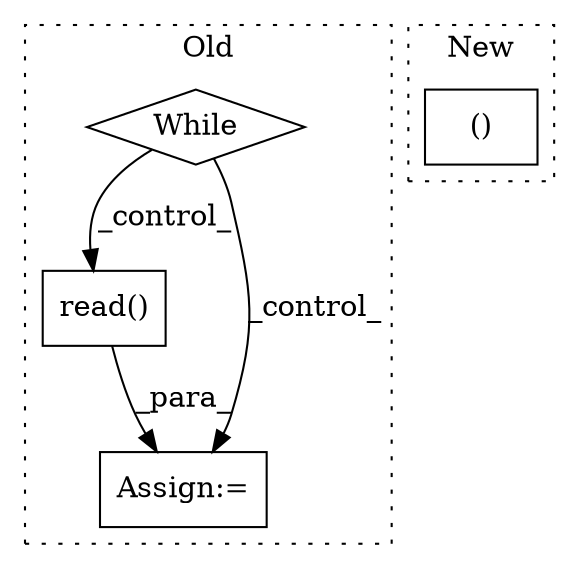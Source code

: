 digraph G {
subgraph cluster0 {
1 [label="read()" a="75" s="1552" l="25" shape="box"];
3 [label="Assign:=" a="68" s="1544" l="8" shape="box"];
4 [label="While" a="52" s="1470,1524" l="6,14" shape="diamond"];
label = "Old";
style="dotted";
}
subgraph cluster1 {
2 [label="()" a="54" s="1356" l="5" shape="box"];
label = "New";
style="dotted";
}
1 -> 3 [label="_para_"];
4 -> 1 [label="_control_"];
4 -> 3 [label="_control_"];
}